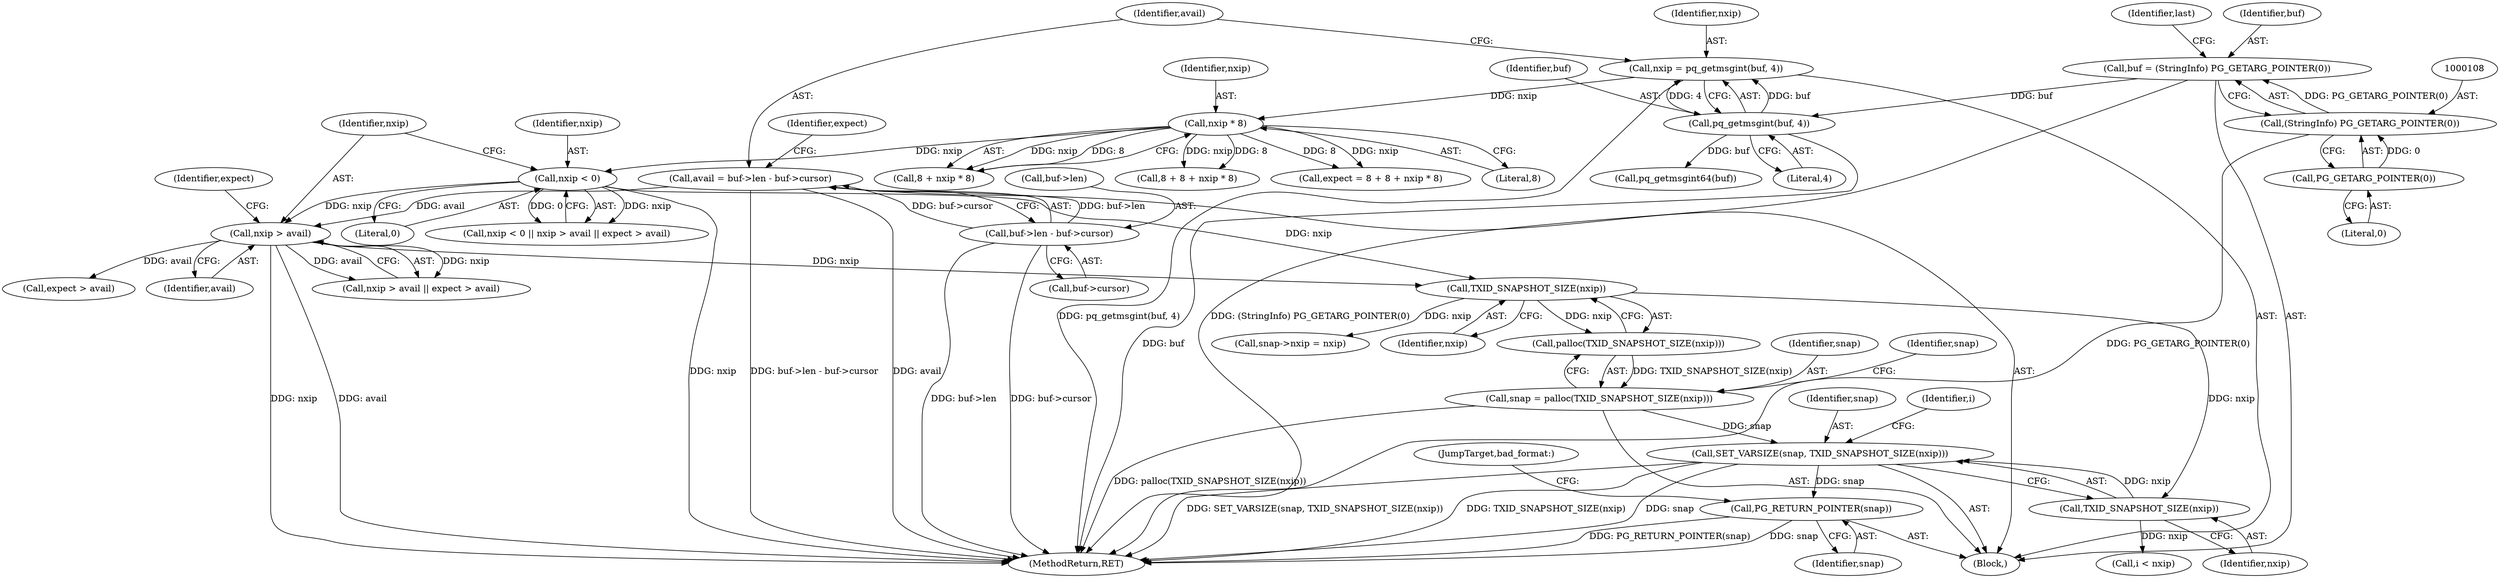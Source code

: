 digraph "0_postgres_31400a673325147e1205326008e32135a78b4d8a_19@pointer" {
"1000245" [label="(Call,PG_RETURN_POINTER(snap))"];
"1000203" [label="(Call,SET_VARSIZE(snap, TXID_SNAPSHOT_SIZE(nxip)))"];
"1000183" [label="(Call,snap = palloc(TXID_SNAPSHOT_SIZE(nxip)))"];
"1000185" [label="(Call,palloc(TXID_SNAPSHOT_SIZE(nxip)))"];
"1000186" [label="(Call,TXID_SNAPSHOT_SIZE(nxip))"];
"1000151" [label="(Call,nxip > avail)"];
"1000147" [label="(Call,nxip < 0)"];
"1000142" [label="(Call,nxip * 8)"];
"1000122" [label="(Call,nxip = pq_getmsgint(buf, 4))"];
"1000124" [label="(Call,pq_getmsgint(buf, 4))"];
"1000105" [label="(Call,buf = (StringInfo) PG_GETARG_POINTER(0))"];
"1000107" [label="(Call,(StringInfo) PG_GETARG_POINTER(0))"];
"1000109" [label="(Call,PG_GETARG_POINTER(0))"];
"1000127" [label="(Call,avail = buf->len - buf->cursor)"];
"1000129" [label="(Call,buf->len - buf->cursor)"];
"1000205" [label="(Call,TXID_SNAPSHOT_SIZE(nxip))"];
"1000246" [label="(Identifier,snap)"];
"1000154" [label="(Call,expect > avail)"];
"1000142" [label="(Call,nxip * 8)"];
"1000205" [label="(Call,TXID_SNAPSHOT_SIZE(nxip))"];
"1000138" [label="(Call,8 + 8 + nxip * 8)"];
"1000105" [label="(Call,buf = (StringInfo) PG_GETARG_POINTER(0))"];
"1000140" [label="(Call,8 + nxip * 8)"];
"1000183" [label="(Call,snap = palloc(TXID_SNAPSHOT_SIZE(nxip)))"];
"1000153" [label="(Identifier,avail)"];
"1000110" [label="(Literal,0)"];
"1000103" [label="(Block,)"];
"1000123" [label="(Identifier,nxip)"];
"1000155" [label="(Identifier,expect)"];
"1000186" [label="(Call,TXID_SNAPSHOT_SIZE(nxip))"];
"1000136" [label="(Call,expect = 8 + 8 + nxip * 8)"];
"1000203" [label="(Call,SET_VARSIZE(snap, TXID_SNAPSHOT_SIZE(nxip)))"];
"1000129" [label="(Call,buf->len - buf->cursor)"];
"1000150" [label="(Call,nxip > avail || expect > avail)"];
"1000151" [label="(Call,nxip > avail)"];
"1000206" [label="(Identifier,nxip)"];
"1000147" [label="(Call,nxip < 0)"];
"1000160" [label="(Call,pq_getmsgint64(buf))"];
"1000209" [label="(Identifier,i)"];
"1000106" [label="(Identifier,buf)"];
"1000185" [label="(Call,palloc(TXID_SNAPSHOT_SIZE(nxip)))"];
"1000198" [label="(Call,snap->nxip = nxip)"];
"1000133" [label="(Call,buf->cursor)"];
"1000107" [label="(Call,(StringInfo) PG_GETARG_POINTER(0))"];
"1000211" [label="(Call,i < nxip)"];
"1000149" [label="(Literal,0)"];
"1000184" [label="(Identifier,snap)"];
"1000122" [label="(Call,nxip = pq_getmsgint(buf, 4))"];
"1000187" [label="(Identifier,nxip)"];
"1000152" [label="(Identifier,nxip)"];
"1000128" [label="(Identifier,avail)"];
"1000126" [label="(Literal,4)"];
"1000125" [label="(Identifier,buf)"];
"1000137" [label="(Identifier,expect)"];
"1000204" [label="(Identifier,snap)"];
"1000127" [label="(Call,avail = buf->len - buf->cursor)"];
"1000247" [label="(JumpTarget,bad_format:)"];
"1000148" [label="(Identifier,nxip)"];
"1000114" [label="(Identifier,last)"];
"1000255" [label="(MethodReturn,RET)"];
"1000146" [label="(Call,nxip < 0 || nxip > avail || expect > avail)"];
"1000130" [label="(Call,buf->len)"];
"1000143" [label="(Identifier,nxip)"];
"1000245" [label="(Call,PG_RETURN_POINTER(snap))"];
"1000109" [label="(Call,PG_GETARG_POINTER(0))"];
"1000190" [label="(Identifier,snap)"];
"1000124" [label="(Call,pq_getmsgint(buf, 4))"];
"1000144" [label="(Literal,8)"];
"1000245" -> "1000103"  [label="AST: "];
"1000245" -> "1000246"  [label="CFG: "];
"1000246" -> "1000245"  [label="AST: "];
"1000247" -> "1000245"  [label="CFG: "];
"1000245" -> "1000255"  [label="DDG: PG_RETURN_POINTER(snap)"];
"1000245" -> "1000255"  [label="DDG: snap"];
"1000203" -> "1000245"  [label="DDG: snap"];
"1000203" -> "1000103"  [label="AST: "];
"1000203" -> "1000205"  [label="CFG: "];
"1000204" -> "1000203"  [label="AST: "];
"1000205" -> "1000203"  [label="AST: "];
"1000209" -> "1000203"  [label="CFG: "];
"1000203" -> "1000255"  [label="DDG: SET_VARSIZE(snap, TXID_SNAPSHOT_SIZE(nxip))"];
"1000203" -> "1000255"  [label="DDG: TXID_SNAPSHOT_SIZE(nxip)"];
"1000203" -> "1000255"  [label="DDG: snap"];
"1000183" -> "1000203"  [label="DDG: snap"];
"1000205" -> "1000203"  [label="DDG: nxip"];
"1000183" -> "1000103"  [label="AST: "];
"1000183" -> "1000185"  [label="CFG: "];
"1000184" -> "1000183"  [label="AST: "];
"1000185" -> "1000183"  [label="AST: "];
"1000190" -> "1000183"  [label="CFG: "];
"1000183" -> "1000255"  [label="DDG: palloc(TXID_SNAPSHOT_SIZE(nxip))"];
"1000185" -> "1000183"  [label="DDG: TXID_SNAPSHOT_SIZE(nxip)"];
"1000185" -> "1000186"  [label="CFG: "];
"1000186" -> "1000185"  [label="AST: "];
"1000186" -> "1000185"  [label="DDG: nxip"];
"1000186" -> "1000187"  [label="CFG: "];
"1000187" -> "1000186"  [label="AST: "];
"1000151" -> "1000186"  [label="DDG: nxip"];
"1000147" -> "1000186"  [label="DDG: nxip"];
"1000186" -> "1000198"  [label="DDG: nxip"];
"1000186" -> "1000205"  [label="DDG: nxip"];
"1000151" -> "1000150"  [label="AST: "];
"1000151" -> "1000153"  [label="CFG: "];
"1000152" -> "1000151"  [label="AST: "];
"1000153" -> "1000151"  [label="AST: "];
"1000155" -> "1000151"  [label="CFG: "];
"1000150" -> "1000151"  [label="CFG: "];
"1000151" -> "1000255"  [label="DDG: nxip"];
"1000151" -> "1000255"  [label="DDG: avail"];
"1000151" -> "1000150"  [label="DDG: nxip"];
"1000151" -> "1000150"  [label="DDG: avail"];
"1000147" -> "1000151"  [label="DDG: nxip"];
"1000127" -> "1000151"  [label="DDG: avail"];
"1000151" -> "1000154"  [label="DDG: avail"];
"1000147" -> "1000146"  [label="AST: "];
"1000147" -> "1000149"  [label="CFG: "];
"1000148" -> "1000147"  [label="AST: "];
"1000149" -> "1000147"  [label="AST: "];
"1000152" -> "1000147"  [label="CFG: "];
"1000146" -> "1000147"  [label="CFG: "];
"1000147" -> "1000255"  [label="DDG: nxip"];
"1000147" -> "1000146"  [label="DDG: nxip"];
"1000147" -> "1000146"  [label="DDG: 0"];
"1000142" -> "1000147"  [label="DDG: nxip"];
"1000142" -> "1000140"  [label="AST: "];
"1000142" -> "1000144"  [label="CFG: "];
"1000143" -> "1000142"  [label="AST: "];
"1000144" -> "1000142"  [label="AST: "];
"1000140" -> "1000142"  [label="CFG: "];
"1000142" -> "1000136"  [label="DDG: nxip"];
"1000142" -> "1000136"  [label="DDG: 8"];
"1000142" -> "1000138"  [label="DDG: nxip"];
"1000142" -> "1000138"  [label="DDG: 8"];
"1000142" -> "1000140"  [label="DDG: nxip"];
"1000142" -> "1000140"  [label="DDG: 8"];
"1000122" -> "1000142"  [label="DDG: nxip"];
"1000122" -> "1000103"  [label="AST: "];
"1000122" -> "1000124"  [label="CFG: "];
"1000123" -> "1000122"  [label="AST: "];
"1000124" -> "1000122"  [label="AST: "];
"1000128" -> "1000122"  [label="CFG: "];
"1000122" -> "1000255"  [label="DDG: pq_getmsgint(buf, 4)"];
"1000124" -> "1000122"  [label="DDG: buf"];
"1000124" -> "1000122"  [label="DDG: 4"];
"1000124" -> "1000126"  [label="CFG: "];
"1000125" -> "1000124"  [label="AST: "];
"1000126" -> "1000124"  [label="AST: "];
"1000124" -> "1000255"  [label="DDG: buf"];
"1000105" -> "1000124"  [label="DDG: buf"];
"1000124" -> "1000160"  [label="DDG: buf"];
"1000105" -> "1000103"  [label="AST: "];
"1000105" -> "1000107"  [label="CFG: "];
"1000106" -> "1000105"  [label="AST: "];
"1000107" -> "1000105"  [label="AST: "];
"1000114" -> "1000105"  [label="CFG: "];
"1000105" -> "1000255"  [label="DDG: (StringInfo) PG_GETARG_POINTER(0)"];
"1000107" -> "1000105"  [label="DDG: PG_GETARG_POINTER(0)"];
"1000107" -> "1000109"  [label="CFG: "];
"1000108" -> "1000107"  [label="AST: "];
"1000109" -> "1000107"  [label="AST: "];
"1000107" -> "1000255"  [label="DDG: PG_GETARG_POINTER(0)"];
"1000109" -> "1000107"  [label="DDG: 0"];
"1000109" -> "1000110"  [label="CFG: "];
"1000110" -> "1000109"  [label="AST: "];
"1000127" -> "1000103"  [label="AST: "];
"1000127" -> "1000129"  [label="CFG: "];
"1000128" -> "1000127"  [label="AST: "];
"1000129" -> "1000127"  [label="AST: "];
"1000137" -> "1000127"  [label="CFG: "];
"1000127" -> "1000255"  [label="DDG: buf->len - buf->cursor"];
"1000127" -> "1000255"  [label="DDG: avail"];
"1000129" -> "1000127"  [label="DDG: buf->len"];
"1000129" -> "1000127"  [label="DDG: buf->cursor"];
"1000129" -> "1000133"  [label="CFG: "];
"1000130" -> "1000129"  [label="AST: "];
"1000133" -> "1000129"  [label="AST: "];
"1000129" -> "1000255"  [label="DDG: buf->len"];
"1000129" -> "1000255"  [label="DDG: buf->cursor"];
"1000205" -> "1000206"  [label="CFG: "];
"1000206" -> "1000205"  [label="AST: "];
"1000205" -> "1000211"  [label="DDG: nxip"];
}
